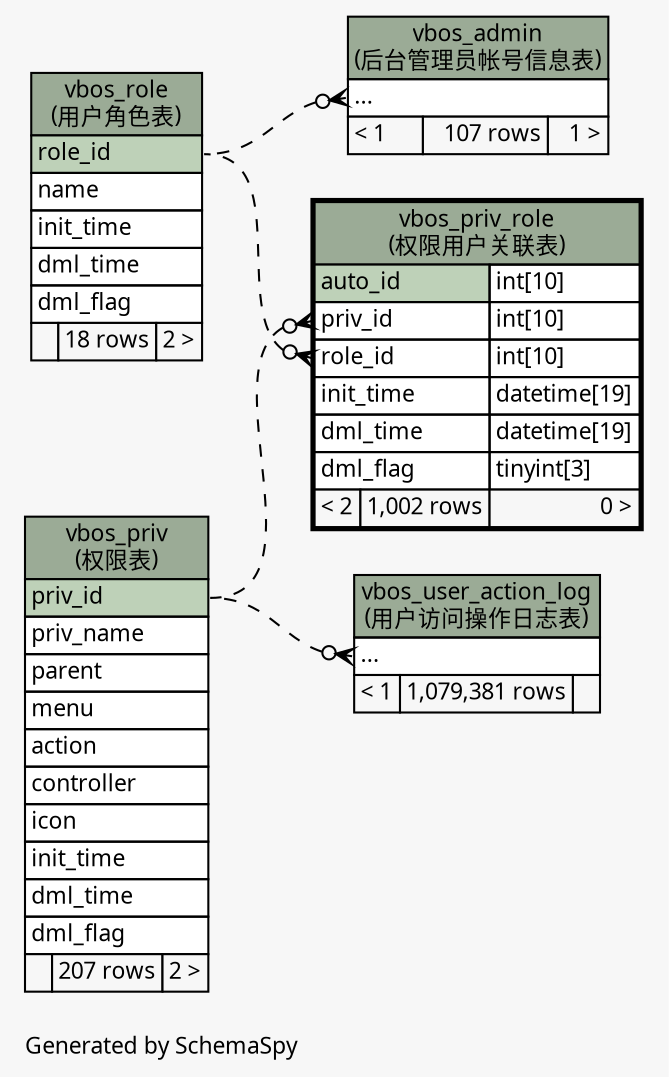 // dot 2.26.0 on Linux 2.6.32-504.3.3.el6.x86_64
// SchemaSpy rev Unknown
digraph "impliedTwoDegreesRelationshipsDiagram" {
  graph [
    rankdir="RL"
    bgcolor="#f7f7f7"
    label="\nGenerated by SchemaSpy"
    labeljust="l"
    nodesep="0.18"
    ranksep="0.46"
    fontname="Microsoft YaHei"
    fontsize="11"
  ];
  node [
    fontname="Microsoft YaHei"
    fontsize="11"
    shape="plaintext"
  ];
  edge [
    arrowsize="0.8"
  ];
  "vbos_admin":"elipses":w -> "vbos_role":"role_id":e [arrowhead=none dir=back arrowtail=crowodot style=dashed];
  "vbos_priv_role":"priv_id":w -> "vbos_priv":"priv_id":e [arrowhead=none dir=back arrowtail=crowodot style=dashed];
  "vbos_priv_role":"role_id":w -> "vbos_role":"role_id":e [arrowhead=none dir=back arrowtail=crowodot style=dashed];
  "vbos_user_action_log":"elipses":w -> "vbos_priv":"priv_id":e [arrowhead=none dir=back arrowtail=crowodot style=dashed];
  "vbos_admin" [
    label=<
    <TABLE BORDER="0" CELLBORDER="1" CELLSPACING="0" BGCOLOR="#ffffff">
      <TR><TD COLSPAN="3" BGCOLOR="#9bab96" ALIGN="CENTER">vbos_admin<br/>(后台管理员帐号信息表)</TD></TR>
      <TR><TD PORT="elipses" COLSPAN="3" ALIGN="LEFT">...</TD></TR>
      <TR><TD ALIGN="LEFT" BGCOLOR="#f7f7f7">&lt; 1</TD><TD ALIGN="RIGHT" BGCOLOR="#f7f7f7">107 rows</TD><TD ALIGN="RIGHT" BGCOLOR="#f7f7f7">1 &gt;</TD></TR>
    </TABLE>>
    URL="vbos_admin.html"
    tooltip="vbos_admin"
  ];
  "vbos_priv" [
    label=<
    <TABLE BORDER="0" CELLBORDER="1" CELLSPACING="0" BGCOLOR="#ffffff">
      <TR><TD COLSPAN="3" BGCOLOR="#9bab96" ALIGN="CENTER">vbos_priv<br/>(权限表)</TD></TR>
      <TR><TD PORT="priv_id" COLSPAN="3" BGCOLOR="#bed1b8" ALIGN="LEFT">priv_id</TD></TR>
      <TR><TD PORT="priv_name" COLSPAN="3" ALIGN="LEFT">priv_name</TD></TR>
      <TR><TD PORT="parent" COLSPAN="3" ALIGN="LEFT">parent</TD></TR>
      <TR><TD PORT="menu" COLSPAN="3" ALIGN="LEFT">menu</TD></TR>
      <TR><TD PORT="action" COLSPAN="3" ALIGN="LEFT">action</TD></TR>
      <TR><TD PORT="controller" COLSPAN="3" ALIGN="LEFT">controller</TD></TR>
      <TR><TD PORT="icon" COLSPAN="3" ALIGN="LEFT">icon</TD></TR>
      <TR><TD PORT="init_time" COLSPAN="3" ALIGN="LEFT">init_time</TD></TR>
      <TR><TD PORT="dml_time" COLSPAN="3" ALIGN="LEFT">dml_time</TD></TR>
      <TR><TD PORT="dml_flag" COLSPAN="3" ALIGN="LEFT">dml_flag</TD></TR>
      <TR><TD ALIGN="LEFT" BGCOLOR="#f7f7f7">  </TD><TD ALIGN="RIGHT" BGCOLOR="#f7f7f7">207 rows</TD><TD ALIGN="RIGHT" BGCOLOR="#f7f7f7">2 &gt;</TD></TR>
    </TABLE>>
    URL="vbos_priv.html"
    tooltip="vbos_priv"
  ];
  "vbos_priv_role" [
    label=<
    <TABLE BORDER="2" CELLBORDER="1" CELLSPACING="0" BGCOLOR="#ffffff">
      <TR><TD COLSPAN="3" BGCOLOR="#9bab96" ALIGN="CENTER">vbos_priv_role<br/>(权限用户关联表)</TD></TR>
      <TR><TD PORT="auto_id" COLSPAN="2" BGCOLOR="#bed1b8" ALIGN="LEFT">auto_id</TD><TD PORT="auto_id.type" ALIGN="LEFT">int[10]</TD></TR>
      <TR><TD PORT="priv_id" COLSPAN="2" ALIGN="LEFT">priv_id</TD><TD PORT="priv_id.type" ALIGN="LEFT">int[10]</TD></TR>
      <TR><TD PORT="role_id" COLSPAN="2" ALIGN="LEFT">role_id</TD><TD PORT="role_id.type" ALIGN="LEFT">int[10]</TD></TR>
      <TR><TD PORT="init_time" COLSPAN="2" ALIGN="LEFT">init_time</TD><TD PORT="init_time.type" ALIGN="LEFT">datetime[19]</TD></TR>
      <TR><TD PORT="dml_time" COLSPAN="2" ALIGN="LEFT">dml_time</TD><TD PORT="dml_time.type" ALIGN="LEFT">datetime[19]</TD></TR>
      <TR><TD PORT="dml_flag" COLSPAN="2" ALIGN="LEFT">dml_flag</TD><TD PORT="dml_flag.type" ALIGN="LEFT">tinyint[3]</TD></TR>
      <TR><TD ALIGN="LEFT" BGCOLOR="#f7f7f7">&lt; 2</TD><TD ALIGN="RIGHT" BGCOLOR="#f7f7f7">1,002 rows</TD><TD ALIGN="RIGHT" BGCOLOR="#f7f7f7">0 &gt;</TD></TR>
    </TABLE>>
    URL="vbos_priv_role.html"
    tooltip="vbos_priv_role"
  ];
  "vbos_role" [
    label=<
    <TABLE BORDER="0" CELLBORDER="1" CELLSPACING="0" BGCOLOR="#ffffff">
      <TR><TD COLSPAN="3" BGCOLOR="#9bab96" ALIGN="CENTER">vbos_role<br/>(用户角色表)</TD></TR>
      <TR><TD PORT="role_id" COLSPAN="3" BGCOLOR="#bed1b8" ALIGN="LEFT">role_id</TD></TR>
      <TR><TD PORT="name" COLSPAN="3" ALIGN="LEFT">name</TD></TR>
      <TR><TD PORT="init_time" COLSPAN="3" ALIGN="LEFT">init_time</TD></TR>
      <TR><TD PORT="dml_time" COLSPAN="3" ALIGN="LEFT">dml_time</TD></TR>
      <TR><TD PORT="dml_flag" COLSPAN="3" ALIGN="LEFT">dml_flag</TD></TR>
      <TR><TD ALIGN="LEFT" BGCOLOR="#f7f7f7">  </TD><TD ALIGN="RIGHT" BGCOLOR="#f7f7f7">18 rows</TD><TD ALIGN="RIGHT" BGCOLOR="#f7f7f7">2 &gt;</TD></TR>
    </TABLE>>
    URL="vbos_role.html"
    tooltip="vbos_role"
  ];
  "vbos_user_action_log" [
    label=<
    <TABLE BORDER="0" CELLBORDER="1" CELLSPACING="0" BGCOLOR="#ffffff">
      <TR><TD COLSPAN="3" BGCOLOR="#9bab96" ALIGN="CENTER">vbos_user_action_log<br/>(用户访问操作日志表)</TD></TR>
      <TR><TD PORT="elipses" COLSPAN="3" ALIGN="LEFT">...</TD></TR>
      <TR><TD ALIGN="LEFT" BGCOLOR="#f7f7f7">&lt; 1</TD><TD ALIGN="RIGHT" BGCOLOR="#f7f7f7">1,079,381 rows</TD><TD ALIGN="RIGHT" BGCOLOR="#f7f7f7">  </TD></TR>
    </TABLE>>
    URL="vbos_user_action_log.html"
    tooltip="vbos_user_action_log"
  ];
}
